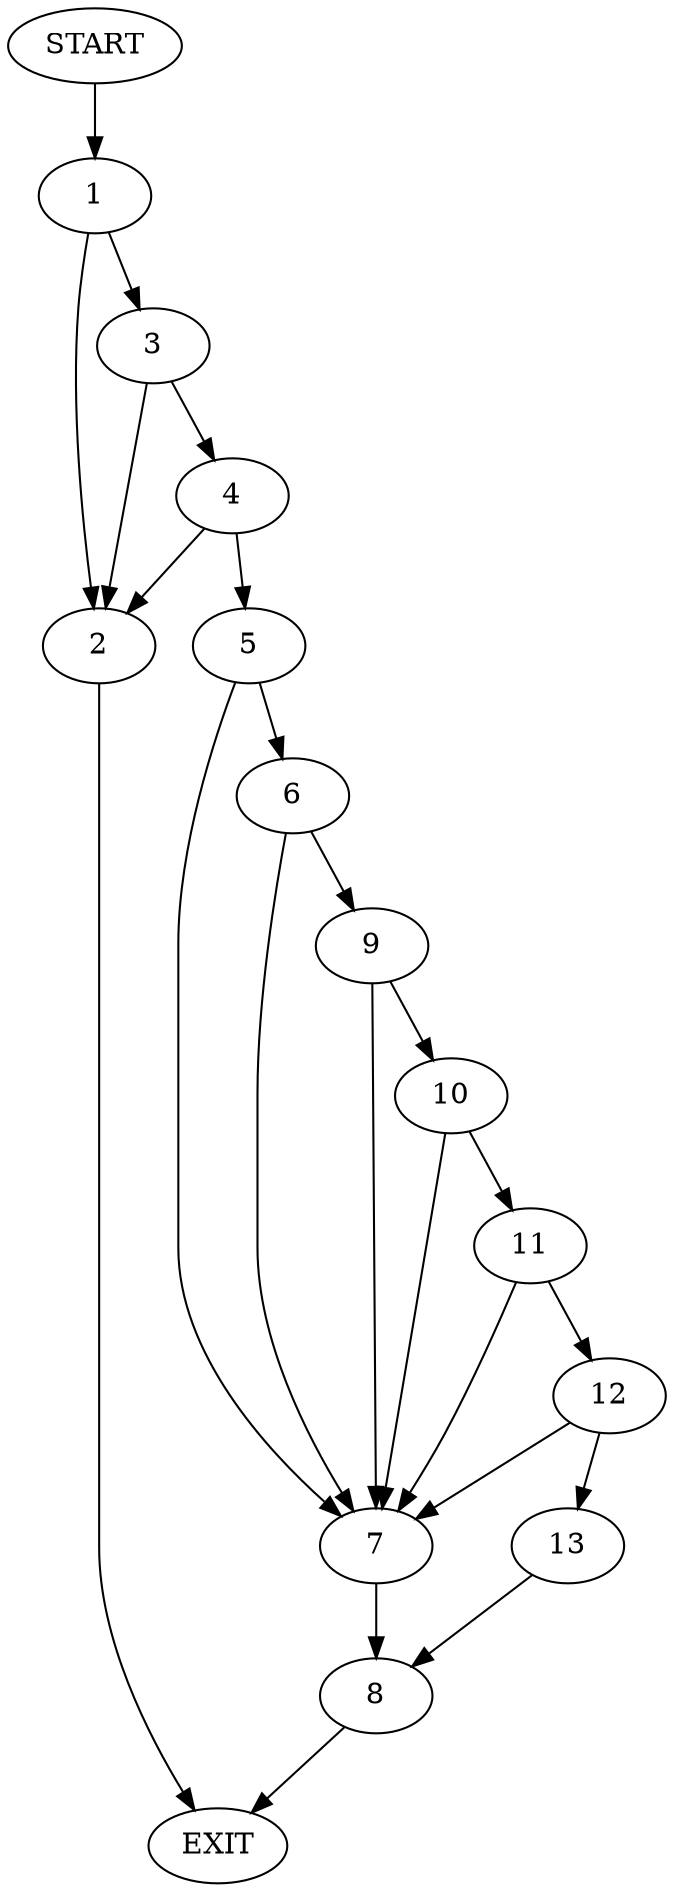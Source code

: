 digraph {
0 [label="START"]
14 [label="EXIT"]
0 -> 1
1 -> 2
1 -> 3
3 -> 4
3 -> 2
2 -> 14
4 -> 5
4 -> 2
5 -> 6
5 -> 7
7 -> 8
6 -> 9
6 -> 7
9 -> 10
9 -> 7
10 -> 11
10 -> 7
11 -> 12
11 -> 7
12 -> 13
12 -> 7
13 -> 8
8 -> 14
}
